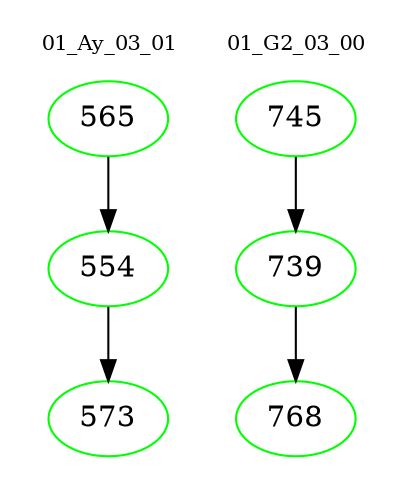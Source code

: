 digraph{
subgraph cluster_0 {
color = white
label = "01_Ay_03_01";
fontsize=10;
T0_565 [label="565", color="green"]
T0_565 -> T0_554 [color="black"]
T0_554 [label="554", color="green"]
T0_554 -> T0_573 [color="black"]
T0_573 [label="573", color="green"]
}
subgraph cluster_1 {
color = white
label = "01_G2_03_00";
fontsize=10;
T1_745 [label="745", color="green"]
T1_745 -> T1_739 [color="black"]
T1_739 [label="739", color="green"]
T1_739 -> T1_768 [color="black"]
T1_768 [label="768", color="green"]
}
}
